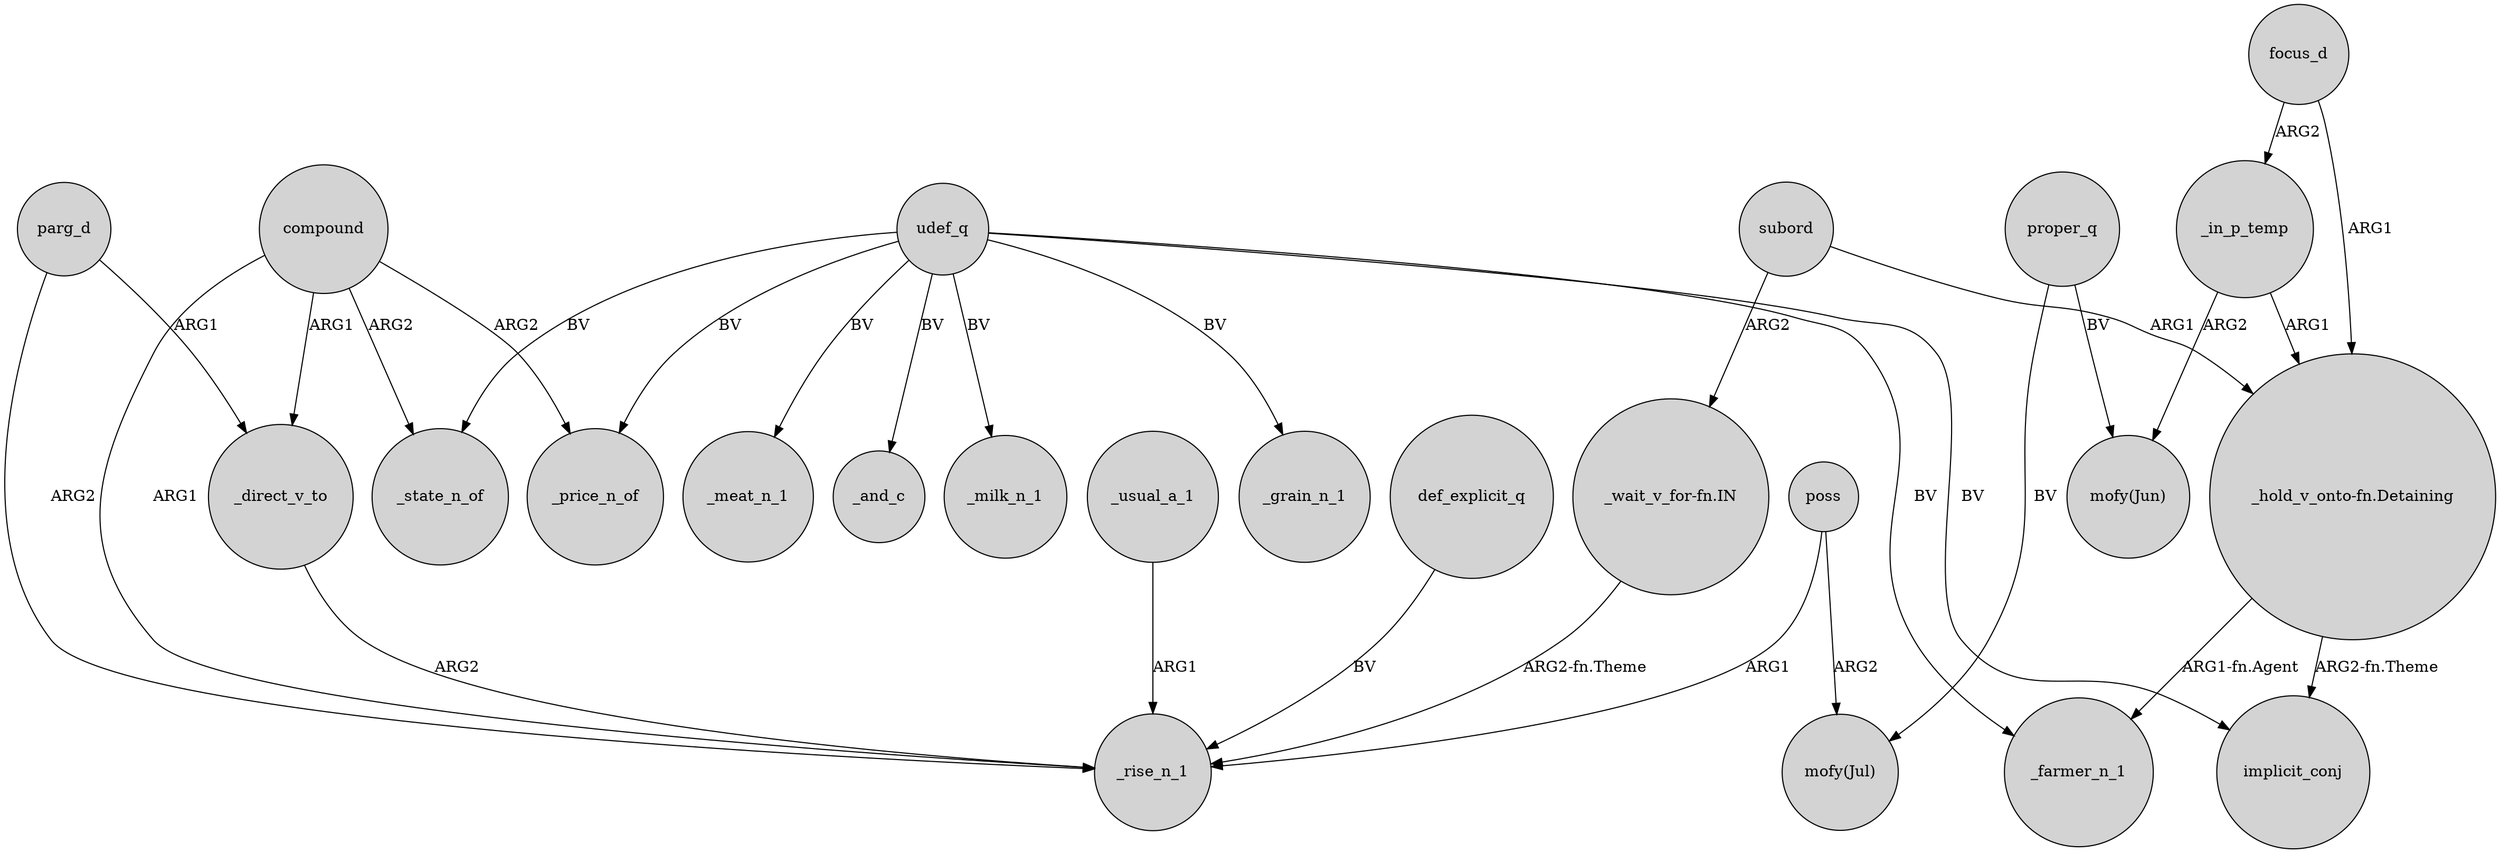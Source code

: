 digraph {
	node [shape=circle style=filled]
	poss -> _rise_n_1 [label=ARG1]
	focus_d -> _in_p_temp [label=ARG2]
	compound -> _price_n_of [label=ARG2]
	proper_q -> "mofy(Jul)" [label=BV]
	udef_q -> _price_n_of [label=BV]
	compound -> _direct_v_to [label=ARG1]
	parg_d -> _direct_v_to [label=ARG1]
	udef_q -> _state_n_of [label=BV]
	proper_q -> "mofy(Jun)" [label=BV]
	compound -> _state_n_of [label=ARG2]
	udef_q -> _milk_n_1 [label=BV]
	subord -> "_hold_v_onto-fn.Detaining" [label=ARG1]
	udef_q -> implicit_conj [label=BV]
	"_hold_v_onto-fn.Detaining" -> _farmer_n_1 [label="ARG1-fn.Agent"]
	_usual_a_1 -> _rise_n_1 [label=ARG1]
	udef_q -> _grain_n_1 [label=BV]
	_direct_v_to -> _rise_n_1 [label=ARG2]
	poss -> "mofy(Jul)" [label=ARG2]
	"_hold_v_onto-fn.Detaining" -> implicit_conj [label="ARG2-fn.Theme"]
	subord -> "_wait_v_for-fn.IN" [label=ARG2]
	def_explicit_q -> _rise_n_1 [label=BV]
	_in_p_temp -> "_hold_v_onto-fn.Detaining" [label=ARG1]
	_in_p_temp -> "mofy(Jun)" [label=ARG2]
	udef_q -> _farmer_n_1 [label=BV]
	compound -> _rise_n_1 [label=ARG1]
	udef_q -> _meat_n_1 [label=BV]
	focus_d -> "_hold_v_onto-fn.Detaining" [label=ARG1]
	udef_q -> _and_c [label=BV]
	"_wait_v_for-fn.IN" -> _rise_n_1 [label="ARG2-fn.Theme"]
	parg_d -> _rise_n_1 [label=ARG2]
}
